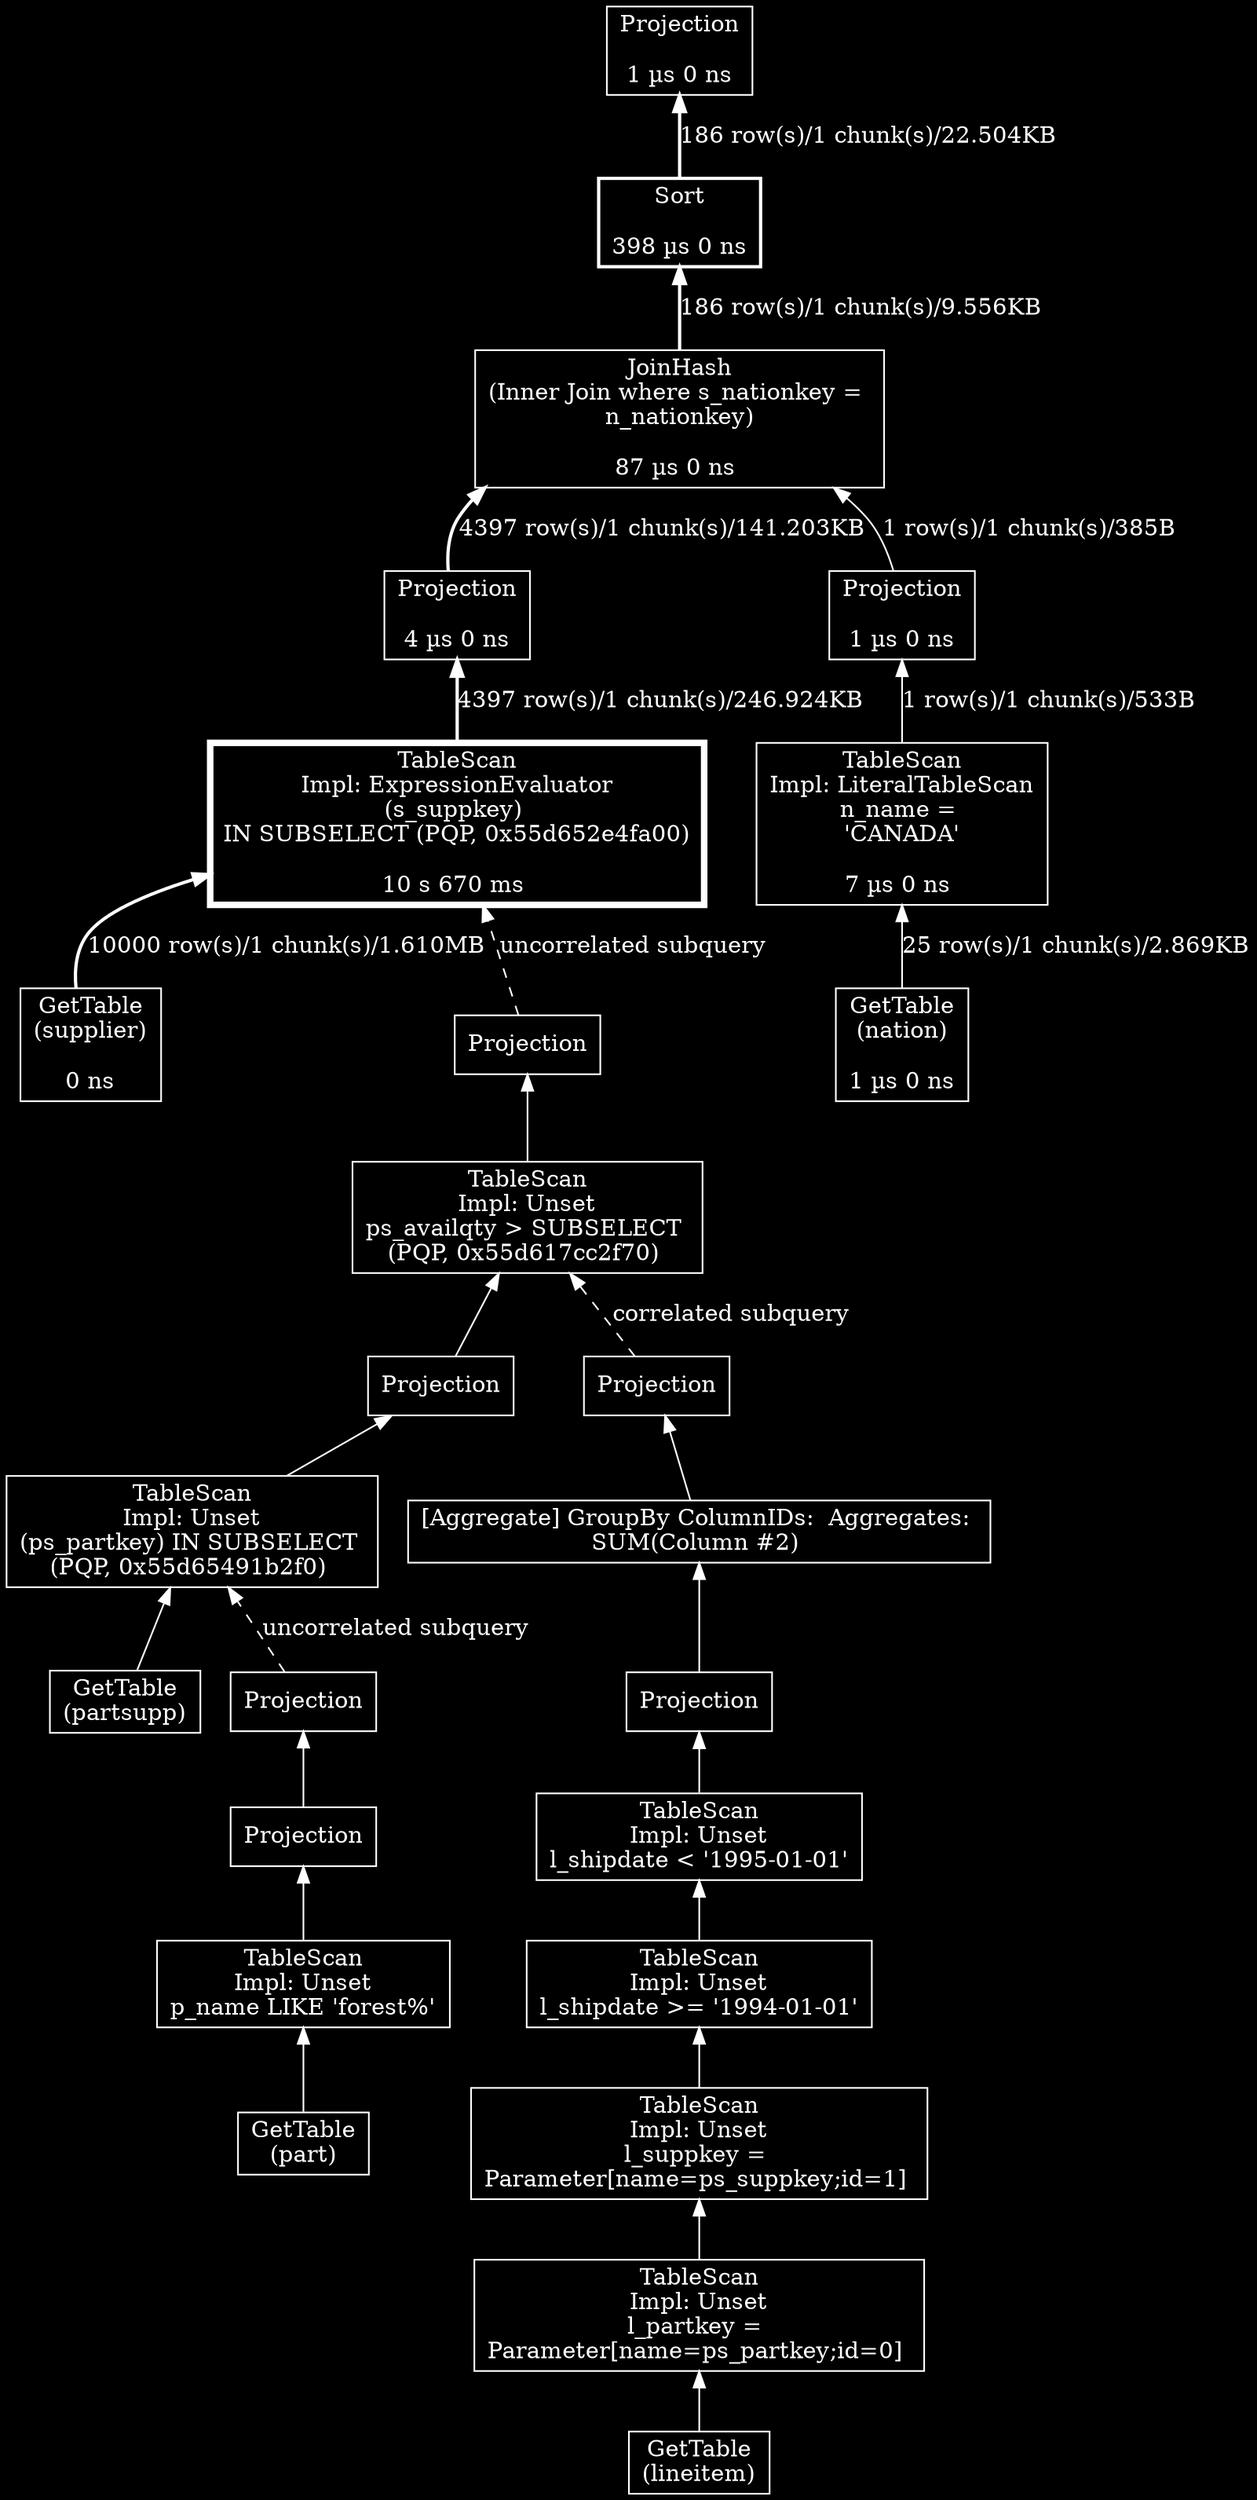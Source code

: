 digraph G {
bgcolor=black;
rankdir=BT;
ratio=compress;
94379002100384 [color=white, fontcolor=white, label="Projection

1 µs 0 ns", penwidth=1, shape=rectangle];
94379006542672 [color=white, fontcolor=white, label="Sort

398 µs 0 ns", penwidth=2, shape=rectangle];
94379035702864 [color=white, fontcolor=white, label="JoinHash
(Inner Join where s_nationkey = \nn_nationkey)

87 µs 0 ns ", penwidth=1, shape=rectangle];
94379006548464 [color=white, fontcolor=white, label="Projection

4 µs 0 ns", penwidth=1, shape=rectangle];
94379036244704 [color=white, fontcolor=white, label="TableScan
Impl: ExpressionEvaluator
(s_suppkey) \nIN SUBSELECT (PQP, 0x55d652e4fa00)

10 s 670 ms ", penwidth=4, shape=rectangle];
94379002094112 [color=white, fontcolor=white, label="GetTable
(supplier)

0 ns", penwidth=1, shape=rectangle];
94379002100224 [color=white, fontcolor=white, label=Projection, penwidth=1, shape=rectangle];
94378009167680 [color=white, fontcolor=white, label="TableScan
Impl: Unset
ps_availqty > SUBSELECT \n(PQP, 0x55d617cc2f70) ", penwidth=1, shape=rectangle];
94377838473472 [color=white, fontcolor=white, label=Projection, penwidth=1, shape=rectangle];
94379016779328 [color=white, fontcolor=white, label="TableScan
Impl: Unset
(ps_partkey) IN SUBSELECT \n(PQP, 0x55d65491b2f0) ", penwidth=1, shape=rectangle];
94379002097584 [color=white, fontcolor=white, label="GetTable
(partsupp)", penwidth=1, shape=rectangle];
94379030196976 [color=white, fontcolor=white, label=Projection, penwidth=1, shape=rectangle];
94378010619600 [color=white, fontcolor=white, label=Projection, penwidth=1, shape=rectangle];
94378006155472 [color=white, fontcolor=white, label="TableScan
Impl: Unset
p_name LIKE 'forest%'", penwidth=1, shape=rectangle];
94378010611888 [color=white, fontcolor=white, label="GetTable
(part)", penwidth=1, shape=rectangle];
94378010619760 [color=white, fontcolor=white, label=Projection, penwidth=1, shape=rectangle];
94378981270320 [color=white, fontcolor=white, label="[Aggregate] GroupBy ColumnIDs:  Aggregates: \nSUM(Column #2) ", penwidth=1, shape=rectangle];
94379030196816 [color=white, fontcolor=white, label=Projection, penwidth=1, shape=rectangle];
94379035701920 [color=white, fontcolor=white, label="TableScan
Impl: Unset
l_shipdate < '1995-01-01'", penwidth=1, shape=rectangle];
94379016785056 [color=white, fontcolor=white, label="TableScan
Impl: Unset
l_shipdate >= '1994-01-01'", penwidth=1, shape=rectangle];
94379016784448 [color=white, fontcolor=white, label="TableScan
Impl: Unset
l_suppkey = \nParameter[name=ps_suppkey;id=1] ", penwidth=1, shape=rectangle];
94378999065072 [color=white, fontcolor=white, label="TableScan
Impl: Unset
l_partkey = \nParameter[name=ps_partkey;id=0] ", penwidth=1, shape=rectangle];
94379047249392 [color=white, fontcolor=white, label="GetTable
(lineitem)", penwidth=1, shape=rectangle];
94378009170768 [color=white, fontcolor=white, label="Projection

1 µs 0 ns", penwidth=1, shape=rectangle];
94378997556240 [color=white, fontcolor=white, label="TableScan
Impl: LiteralTableScan
n_name = \n'CANADA'

7 µs 0 ns ", penwidth=1, shape=rectangle];
94378976130352 [color=white, fontcolor=white, label="GetTable
(nation)

1 µs 0 ns", penwidth=1, shape=rectangle];
94379006542672->94379002100384  [color=white, dir=forward, fontcolor=white, label="186 row(s)/1 chunk(s)/22.504KB", penwidth=2, style=solid];
94379035702864->94379006542672  [color=white, dir=forward, fontcolor=white, label="186 row(s)/1 chunk(s)/9.556KB", penwidth=2, style=solid];
94379006548464->94379035702864  [color=white, dir=forward, fontcolor=white, label="4397 row(s)/1 chunk(s)/141.203KB", penwidth=2, style=solid];
94379036244704->94379006548464  [color=white, dir=forward, fontcolor=white, label="4397 row(s)/1 chunk(s)/246.924KB", penwidth=2, style=solid];
94379002094112->94379036244704  [color=white, dir=forward, fontcolor=white, label="10000 row(s)/1 chunk(s)/1.610MB", penwidth=2, style=solid];
94379002100224->94379036244704  [color=white, dir=forward, fontcolor=white, label="uncorrelated subquery", penwidth=1, style=dashed];
94378009167680->94379002100224  [color=white, dir=forward, fontcolor=white, label="", penwidth=1, style=solid];
94377838473472->94378009167680  [color=white, dir=forward, fontcolor=white, label="", penwidth=1, style=solid];
94379016779328->94377838473472  [color=white, dir=forward, fontcolor=white, label="", penwidth=1, style=solid];
94379002097584->94379016779328  [color=white, dir=forward, fontcolor=white, label="", penwidth=1, style=solid];
94379030196976->94379016779328  [color=white, dir=forward, fontcolor=white, label="uncorrelated subquery", penwidth=1, style=dashed];
94378010619600->94379030196976  [color=white, dir=forward, fontcolor=white, label="", penwidth=1, style=solid];
94378006155472->94378010619600  [color=white, dir=forward, fontcolor=white, label="", penwidth=1, style=solid];
94378010611888->94378006155472  [color=white, dir=forward, fontcolor=white, label="", penwidth=1, style=solid];
94378010619760->94378009167680  [color=white, dir=forward, fontcolor=white, label="correlated subquery", penwidth=1, style=dashed];
94378981270320->94378010619760  [color=white, dir=forward, fontcolor=white, label="", penwidth=1, style=solid];
94379030196816->94378981270320  [color=white, dir=forward, fontcolor=white, label="", penwidth=1, style=solid];
94379035701920->94379030196816  [color=white, dir=forward, fontcolor=white, label="", penwidth=1, style=solid];
94379016785056->94379035701920  [color=white, dir=forward, fontcolor=white, label="", penwidth=1, style=solid];
94379016784448->94379016785056  [color=white, dir=forward, fontcolor=white, label="", penwidth=1, style=solid];
94378999065072->94379016784448  [color=white, dir=forward, fontcolor=white, label="", penwidth=1, style=solid];
94379047249392->94378999065072  [color=white, dir=forward, fontcolor=white, label="", penwidth=1, style=solid];
94378009170768->94379035702864  [color=white, dir=forward, fontcolor=white, label="1 row(s)/1 chunk(s)/385B", penwidth=1, style=solid];
94378997556240->94378009170768  [color=white, dir=forward, fontcolor=white, label="1 row(s)/1 chunk(s)/533B", penwidth=1, style=solid];
94378976130352->94378997556240  [color=white, dir=forward, fontcolor=white, label="25 row(s)/1 chunk(s)/2.869KB", penwidth=1, style=solid];
}
